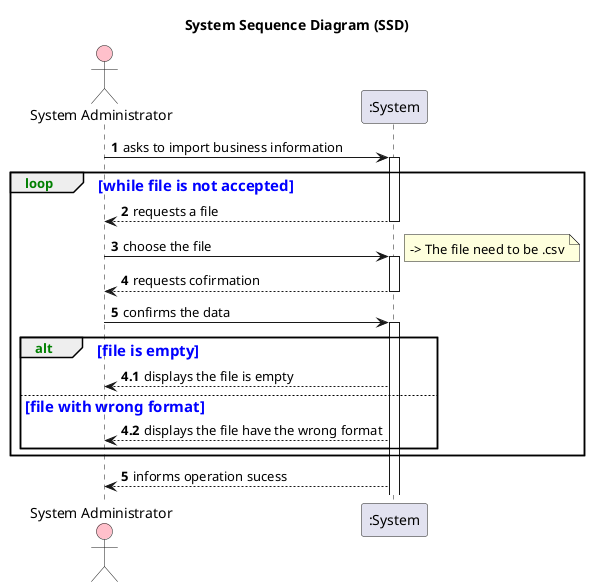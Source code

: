 @startuml
skinparam monochrome false
skinparam packageStyle rectangle
skinparam shadowing false

title System Sequence Diagram (SSD)

' File sytling

'alt sytling
skinparam SequenceGroupHeaderFontColor green
skinparam SequenceGroupFontColor blue
skinparam SequenceGroupFontSize 15
'Middle text styling
'skinparam sequenceMessageAlign center
'skinparam sequenceMessageAlign direction
autonumber

actor "System Administrator" as SA  #pink
participant ":System" as System

    SA -> System : asks to import business information
    activate System

    loop while file is not accepted
        System --> SA : requests a file
        deactivate System

        SA -> System : choose the file
        activate System

        note right
            -> The file need to be .csv
        end note
        System --> SA : requests cofirmation
        deactivate System

        SA -> System : confirms the data
        activate System

        autonumber 4.1

        alt file is empty

            System --> SA : displays the file is empty

        else file with wrong format 

            System --> SA : displays the file have the wrong format
        end
    end
    autonumber 5

    System --> SA : informs operation sucess


@enduml